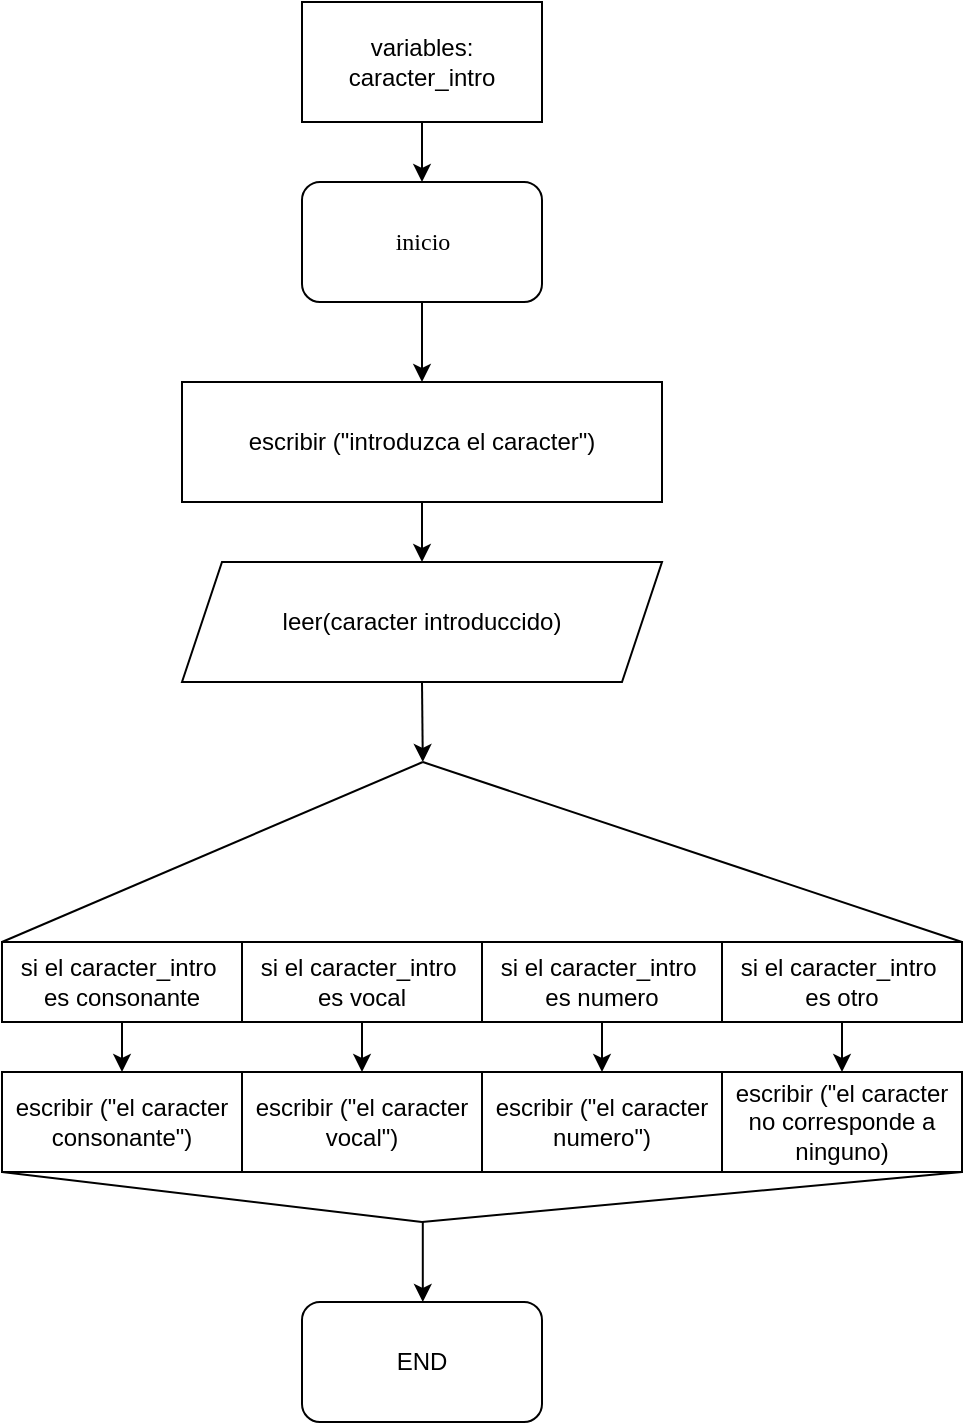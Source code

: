 <mxfile version="20.3.3" type="github">
  <diagram id="rxrhNhbH10315BM-Yj1W" name="Página-1">
    <mxGraphModel dx="468" dy="560" grid="1" gridSize="10" guides="1" tooltips="1" connect="1" arrows="1" fold="1" page="1" pageScale="1" pageWidth="827" pageHeight="1169" math="0" shadow="0">
      <root>
        <mxCell id="0" />
        <mxCell id="1" parent="0" />
        <mxCell id="7nbQnFQx7RE96vOaQw8F-4" value="" style="rounded=1;whiteSpace=wrap;html=1;strokeWidth=1;fontFamily=Comic Sans MS;fontStyle=1;labelBackgroundColor=#B266FF;gradientColor=none;" parent="1" vertex="1">
          <mxGeometry x="360" y="90" width="120" height="60" as="geometry" />
        </mxCell>
        <mxCell id="7nbQnFQx7RE96vOaQw8F-5" value="inicio" style="text;html=1;resizable=0;autosize=1;align=center;verticalAlign=middle;points=[];fillColor=none;strokeColor=none;rounded=0;labelBackgroundColor=none;strokeWidth=1;fontFamily=Comic Sans MS;" parent="1" vertex="1">
          <mxGeometry x="395" y="105" width="50" height="30" as="geometry" />
        </mxCell>
        <mxCell id="7nbQnFQx7RE96vOaQw8F-6" value="" style="endArrow=classic;html=1;rounded=0;fontFamily=Comic Sans MS;exitX=0.5;exitY=1;exitDx=0;exitDy=0;" parent="1" source="7nbQnFQx7RE96vOaQw8F-4" edge="1">
          <mxGeometry width="50" height="50" relative="1" as="geometry">
            <mxPoint x="350" y="-30" as="sourcePoint" />
            <mxPoint x="420" y="190" as="targetPoint" />
          </mxGeometry>
        </mxCell>
        <mxCell id="7nbQnFQx7RE96vOaQw8F-8" style="edgeStyle=orthogonalEdgeStyle;rounded=0;orthogonalLoop=1;jettySize=auto;html=1;exitX=0.5;exitY=1;exitDx=0;exitDy=0;entryX=0.5;entryY=0;entryDx=0;entryDy=0;" parent="1" source="7nbQnFQx7RE96vOaQw8F-7" target="7nbQnFQx7RE96vOaQw8F-4" edge="1">
          <mxGeometry relative="1" as="geometry" />
        </mxCell>
        <mxCell id="7nbQnFQx7RE96vOaQw8F-7" value="variables:&lt;br&gt;caracter_intro" style="rounded=0;whiteSpace=wrap;html=1;" parent="1" vertex="1">
          <mxGeometry x="360" width="120" height="60" as="geometry" />
        </mxCell>
        <mxCell id="uvep9Nkgk14FRI5P0Y79-5" style="edgeStyle=orthogonalEdgeStyle;rounded=0;orthogonalLoop=1;jettySize=auto;html=1;exitX=0.5;exitY=1;exitDx=0;exitDy=0;entryX=0.5;entryY=0;entryDx=0;entryDy=0;" edge="1" parent="1" source="uvep9Nkgk14FRI5P0Y79-1" target="uvep9Nkgk14FRI5P0Y79-4">
          <mxGeometry relative="1" as="geometry" />
        </mxCell>
        <mxCell id="uvep9Nkgk14FRI5P0Y79-1" value="escribir (&quot;introduzca el caracter&quot;)" style="rounded=0;whiteSpace=wrap;html=1;" vertex="1" parent="1">
          <mxGeometry x="300" y="190" width="240" height="60" as="geometry" />
        </mxCell>
        <mxCell id="uvep9Nkgk14FRI5P0Y79-4" value="leer(caracter introduccido)" style="shape=parallelogram;perimeter=parallelogramPerimeter;whiteSpace=wrap;html=1;fixedSize=1;" vertex="1" parent="1">
          <mxGeometry x="300" y="280" width="240" height="60" as="geometry" />
        </mxCell>
        <mxCell id="uvep9Nkgk14FRI5P0Y79-10" value="" style="endArrow=none;html=1;rounded=0;fontFamily=Comic Sans MS;fontSize=13;exitX=0;exitY=0;exitDx=0;exitDy=0;" edge="1" source="uvep9Nkgk14FRI5P0Y79-33" parent="1">
          <mxGeometry width="50" height="50" relative="1" as="geometry">
            <mxPoint x="179.25" y="469.685" as="sourcePoint" />
            <mxPoint x="420.4" y="380" as="targetPoint" />
          </mxGeometry>
        </mxCell>
        <mxCell id="uvep9Nkgk14FRI5P0Y79-11" value="" style="endArrow=none;html=1;rounded=0;fontFamily=Comic Sans MS;fontSize=13;entryX=1;entryY=0;entryDx=0;entryDy=0;" edge="1" target="uvep9Nkgk14FRI5P0Y79-31" parent="1">
          <mxGeometry width="50" height="50" relative="1" as="geometry">
            <mxPoint x="420.4" y="380" as="sourcePoint" />
            <mxPoint x="610" y="440" as="targetPoint" />
          </mxGeometry>
        </mxCell>
        <mxCell id="uvep9Nkgk14FRI5P0Y79-12" value="" style="endArrow=classic;html=1;rounded=0;fontFamily=Comic Sans MS;fontSize=13;exitX=0.5;exitY=1;exitDx=0;exitDy=0;" edge="1" parent="1" source="uvep9Nkgk14FRI5P0Y79-4">
          <mxGeometry width="50" height="50" relative="1" as="geometry">
            <mxPoint x="420.4" y="350" as="sourcePoint" />
            <mxPoint x="420.4" y="380" as="targetPoint" />
          </mxGeometry>
        </mxCell>
        <mxCell id="uvep9Nkgk14FRI5P0Y79-25" value="" style="endArrow=none;html=1;rounded=0;fontFamily=Comic Sans MS;fontSize=13;exitX=0;exitY=1;exitDx=0;exitDy=0;" edge="1" parent="1" source="uvep9Nkgk14FRI5P0Y79-34">
          <mxGeometry width="50" height="50" relative="1" as="geometry">
            <mxPoint x="260" y="610" as="sourcePoint" />
            <mxPoint x="420" y="610" as="targetPoint" />
          </mxGeometry>
        </mxCell>
        <mxCell id="uvep9Nkgk14FRI5P0Y79-26" value="" style="endArrow=classic;html=1;rounded=0;fontFamily=Comic Sans MS;fontSize=13;" edge="1" parent="1">
          <mxGeometry width="50" height="50" relative="1" as="geometry">
            <mxPoint x="420.4" y="610" as="sourcePoint" />
            <mxPoint x="420.4" y="650" as="targetPoint" />
          </mxGeometry>
        </mxCell>
        <mxCell id="uvep9Nkgk14FRI5P0Y79-38" style="edgeStyle=orthogonalEdgeStyle;rounded=0;orthogonalLoop=1;jettySize=auto;html=1;exitX=0.5;exitY=1;exitDx=0;exitDy=0;entryX=0.5;entryY=0;entryDx=0;entryDy=0;" edge="1" parent="1" source="uvep9Nkgk14FRI5P0Y79-29" target="uvep9Nkgk14FRI5P0Y79-32">
          <mxGeometry relative="1" as="geometry" />
        </mxCell>
        <mxCell id="uvep9Nkgk14FRI5P0Y79-29" value="si el caracter_intro&amp;nbsp;&lt;br&gt;es vocal" style="rounded=0;whiteSpace=wrap;html=1;" vertex="1" parent="1">
          <mxGeometry x="330" y="470" width="120" height="40" as="geometry" />
        </mxCell>
        <mxCell id="uvep9Nkgk14FRI5P0Y79-39" style="edgeStyle=orthogonalEdgeStyle;rounded=0;orthogonalLoop=1;jettySize=auto;html=1;exitX=0.5;exitY=1;exitDx=0;exitDy=0;entryX=0.5;entryY=0;entryDx=0;entryDy=0;" edge="1" parent="1" source="uvep9Nkgk14FRI5P0Y79-30" target="uvep9Nkgk14FRI5P0Y79-35">
          <mxGeometry relative="1" as="geometry" />
        </mxCell>
        <mxCell id="uvep9Nkgk14FRI5P0Y79-30" value="si el caracter_intro&amp;nbsp;&lt;br&gt;es numero" style="rounded=0;whiteSpace=wrap;html=1;" vertex="1" parent="1">
          <mxGeometry x="450" y="470" width="120" height="40" as="geometry" />
        </mxCell>
        <mxCell id="uvep9Nkgk14FRI5P0Y79-40" style="edgeStyle=orthogonalEdgeStyle;rounded=0;orthogonalLoop=1;jettySize=auto;html=1;exitX=0.5;exitY=1;exitDx=0;exitDy=0;entryX=0.5;entryY=0;entryDx=0;entryDy=0;" edge="1" parent="1" source="uvep9Nkgk14FRI5P0Y79-31" target="uvep9Nkgk14FRI5P0Y79-36">
          <mxGeometry relative="1" as="geometry" />
        </mxCell>
        <mxCell id="uvep9Nkgk14FRI5P0Y79-31" value="si el caracter_intro&amp;nbsp;&lt;br&gt;es otro" style="rounded=0;whiteSpace=wrap;html=1;" vertex="1" parent="1">
          <mxGeometry x="570" y="470" width="120" height="40" as="geometry" />
        </mxCell>
        <mxCell id="uvep9Nkgk14FRI5P0Y79-32" value="escribir (&quot;el caracter vocal&quot;)" style="rounded=0;whiteSpace=wrap;html=1;" vertex="1" parent="1">
          <mxGeometry x="330" y="535" width="120" height="50" as="geometry" />
        </mxCell>
        <mxCell id="uvep9Nkgk14FRI5P0Y79-37" style="edgeStyle=orthogonalEdgeStyle;rounded=0;orthogonalLoop=1;jettySize=auto;html=1;exitX=0.5;exitY=1;exitDx=0;exitDy=0;entryX=0.5;entryY=0;entryDx=0;entryDy=0;" edge="1" parent="1" source="uvep9Nkgk14FRI5P0Y79-33" target="uvep9Nkgk14FRI5P0Y79-34">
          <mxGeometry relative="1" as="geometry" />
        </mxCell>
        <mxCell id="uvep9Nkgk14FRI5P0Y79-33" value="si el caracter_intro&amp;nbsp;&lt;br&gt;es consonante" style="rounded=0;whiteSpace=wrap;html=1;" vertex="1" parent="1">
          <mxGeometry x="210" y="470" width="120" height="40" as="geometry" />
        </mxCell>
        <mxCell id="uvep9Nkgk14FRI5P0Y79-34" value="escribir (&quot;el caracter consonante&quot;)" style="rounded=0;whiteSpace=wrap;html=1;" vertex="1" parent="1">
          <mxGeometry x="210" y="535" width="120" height="50" as="geometry" />
        </mxCell>
        <mxCell id="uvep9Nkgk14FRI5P0Y79-35" value="escribir (&quot;el caracter numero&quot;)" style="rounded=0;whiteSpace=wrap;html=1;" vertex="1" parent="1">
          <mxGeometry x="450" y="535" width="120" height="50" as="geometry" />
        </mxCell>
        <mxCell id="uvep9Nkgk14FRI5P0Y79-36" value="escribir (&quot;el caracter no corresponde a ninguno)" style="rounded=0;whiteSpace=wrap;html=1;" vertex="1" parent="1">
          <mxGeometry x="570" y="535" width="120" height="50" as="geometry" />
        </mxCell>
        <mxCell id="uvep9Nkgk14FRI5P0Y79-41" value="" style="endArrow=none;html=1;rounded=0;entryX=1;entryY=1;entryDx=0;entryDy=0;" edge="1" parent="1" target="uvep9Nkgk14FRI5P0Y79-36">
          <mxGeometry width="50" height="50" relative="1" as="geometry">
            <mxPoint x="420" y="610" as="sourcePoint" />
            <mxPoint x="650" y="610" as="targetPoint" />
          </mxGeometry>
        </mxCell>
        <mxCell id="uvep9Nkgk14FRI5P0Y79-43" value="END" style="rounded=1;whiteSpace=wrap;html=1;" vertex="1" parent="1">
          <mxGeometry x="360" y="650" width="120" height="60" as="geometry" />
        </mxCell>
      </root>
    </mxGraphModel>
  </diagram>
</mxfile>
